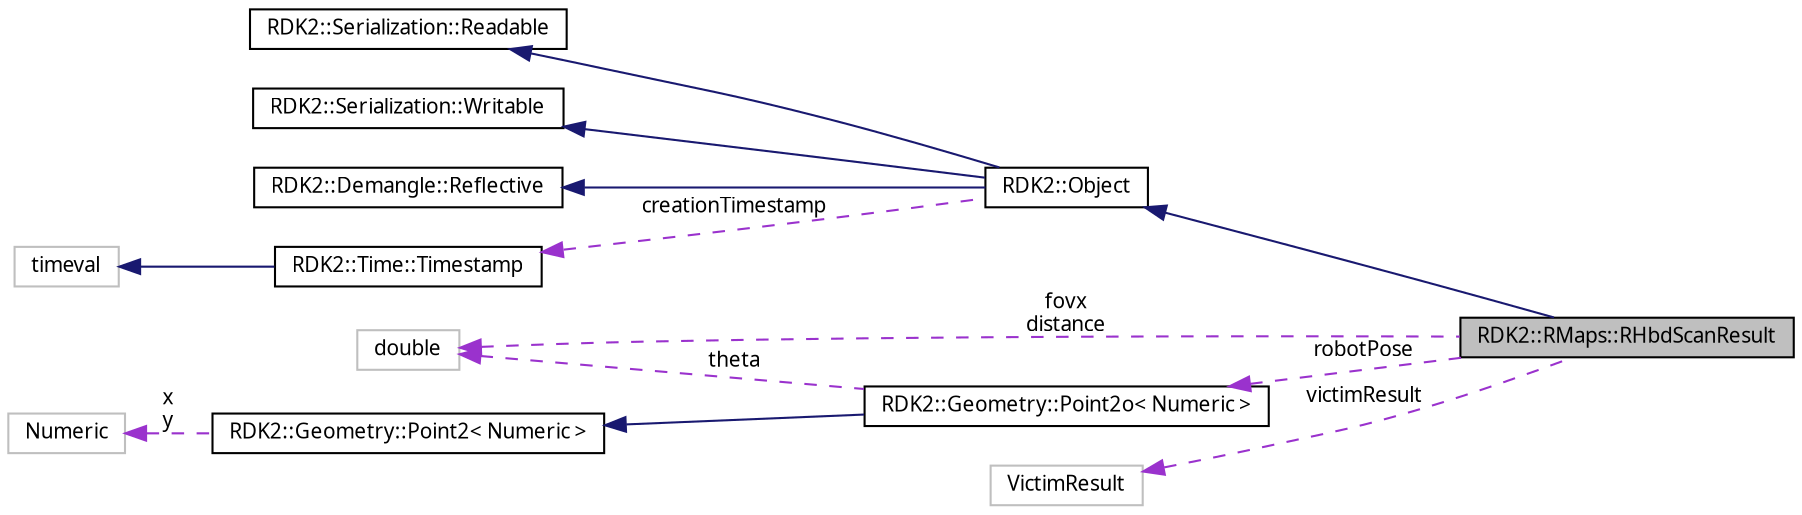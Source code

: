 digraph G
{
  edge [fontname="FreeSans.ttf",fontsize=10,labelfontname="FreeSans.ttf",labelfontsize=10];
  node [fontname="FreeSans.ttf",fontsize=10,shape=record];
  rankdir=LR;
  Node1 [label="RDK2::RMaps::RHbdScanResult",height=0.2,width=0.4,color="black", fillcolor="grey75", style="filled" fontcolor="black"];
  Node2 -> Node1 [dir=back,color="midnightblue",fontsize=10,style="solid",fontname="FreeSans.ttf"];
  Node2 [label="RDK2::Object",height=0.2,width=0.4,color="black", fillcolor="white", style="filled",URL="$class_r_d_k2_1_1_object.html"];
  Node3 -> Node2 [dir=back,color="midnightblue",fontsize=10,style="solid",fontname="FreeSans.ttf"];
  Node3 [label="RDK2::Serialization::Readable",height=0.2,width=0.4,color="black", fillcolor="white", style="filled",URL="$class_r_d_k2_1_1_serialization_1_1_readable.html",tooltip="A Readable object is one that implements a deserialization procedure."];
  Node4 -> Node2 [dir=back,color="midnightblue",fontsize=10,style="solid",fontname="FreeSans.ttf"];
  Node4 [label="RDK2::Serialization::Writable",height=0.2,width=0.4,color="black", fillcolor="white", style="filled",URL="$class_r_d_k2_1_1_serialization_1_1_writable.html"];
  Node5 -> Node2 [dir=back,color="midnightblue",fontsize=10,style="solid",fontname="FreeSans.ttf"];
  Node5 [label="RDK2::Demangle::Reflective",height=0.2,width=0.4,color="black", fillcolor="white", style="filled",URL="$struct_r_d_k2_1_1_demangle_1_1_reflective.html"];
  Node6 -> Node2 [dir=back,color="darkorchid3",fontsize=10,style="dashed",label="creationTimestamp",fontname="FreeSans.ttf"];
  Node6 [label="RDK2::Time::Timestamp",height=0.2,width=0.4,color="black", fillcolor="white", style="filled",URL="$struct_r_d_k2_1_1_time_1_1_timestamp.html"];
  Node7 -> Node6 [dir=back,color="midnightblue",fontsize=10,style="solid",fontname="FreeSans.ttf"];
  Node7 [label="timeval",height=0.2,width=0.4,color="grey75", fillcolor="white", style="filled"];
  Node8 -> Node1 [dir=back,color="darkorchid3",fontsize=10,style="dashed",label="fovx\ndistance",fontname="FreeSans.ttf"];
  Node8 [label="double",height=0.2,width=0.4,color="grey75", fillcolor="white", style="filled"];
  Node9 -> Node1 [dir=back,color="darkorchid3",fontsize=10,style="dashed",label="robotPose",fontname="FreeSans.ttf"];
  Node9 [label="RDK2::Geometry::Point2o\< Numeric \>",height=0.2,width=0.4,color="black", fillcolor="white", style="filled",URL="$class_r_d_k2_1_1_geometry_1_1_point2o.html",tooltip="Beware that the operators + - * uses also the &quot;theta&quot; component."];
  Node10 -> Node9 [dir=back,color="midnightblue",fontsize=10,style="solid",fontname="FreeSans.ttf"];
  Node10 [label="RDK2::Geometry::Point2\< Numeric \>",height=0.2,width=0.4,color="black", fillcolor="white", style="filled",URL="$struct_r_d_k2_1_1_geometry_1_1_point2.html",tooltip="A generic vector with two components."];
  Node11 -> Node10 [dir=back,color="darkorchid3",fontsize=10,style="dashed",label="x\ny",fontname="FreeSans.ttf"];
  Node11 [label="Numeric",height=0.2,width=0.4,color="grey75", fillcolor="white", style="filled"];
  Node8 -> Node9 [dir=back,color="darkorchid3",fontsize=10,style="dashed",label="theta",fontname="FreeSans.ttf"];
  Node12 -> Node1 [dir=back,color="darkorchid3",fontsize=10,style="dashed",label="victimResult",fontname="FreeSans.ttf"];
  Node12 [label="VictimResult",height=0.2,width=0.4,color="grey75", fillcolor="white", style="filled"];
}
